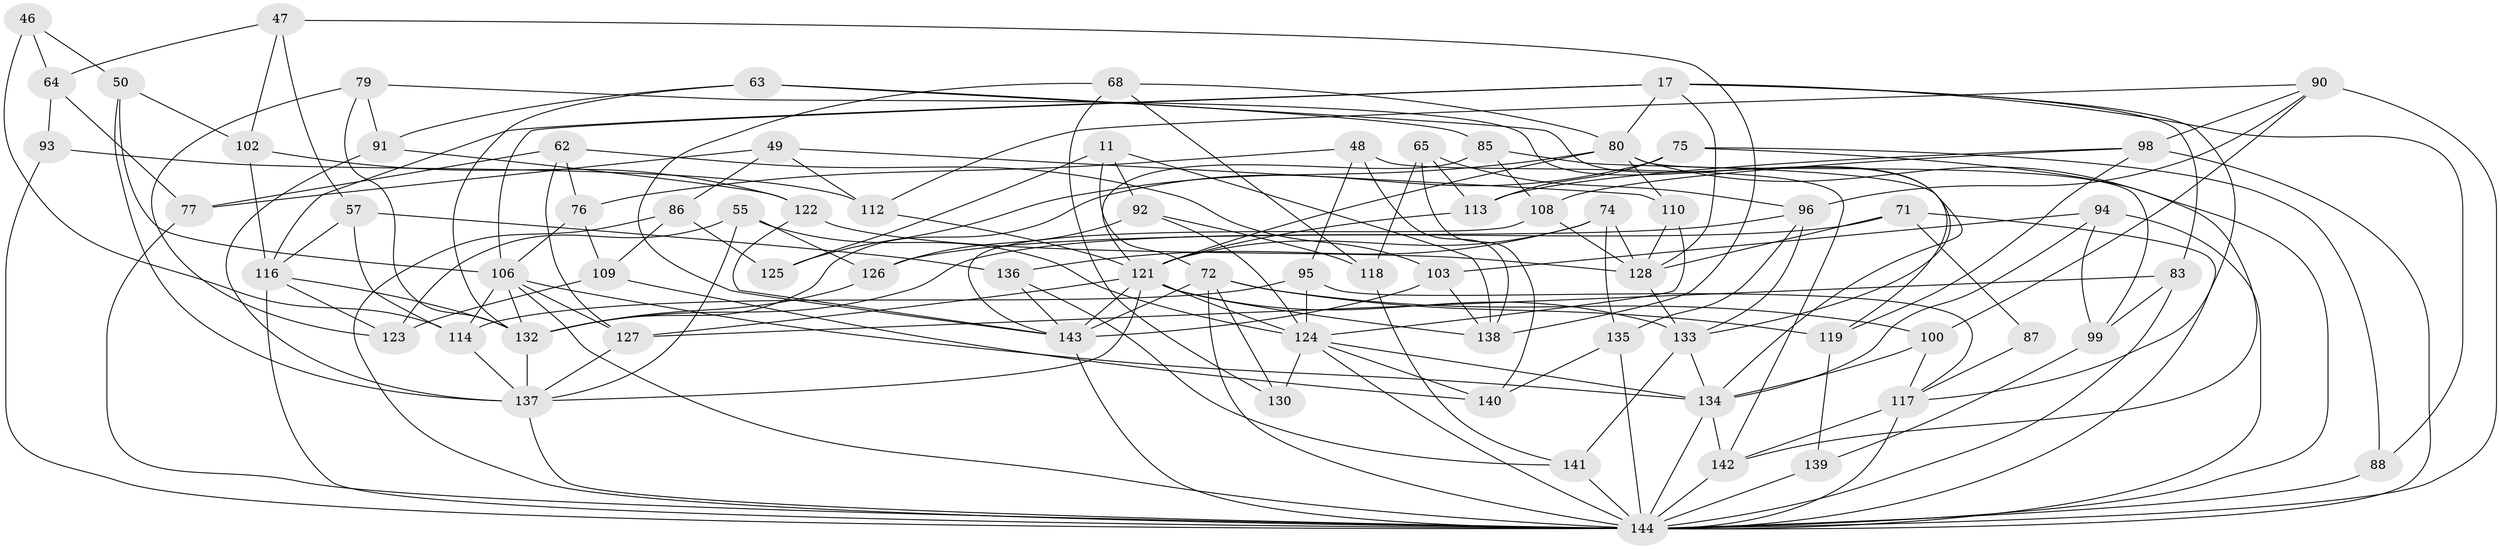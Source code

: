 // original degree distribution, {4: 1.0}
// Generated by graph-tools (version 1.1) at 2025/58/03/09/25 04:58:38]
// undirected, 72 vertices, 177 edges
graph export_dot {
graph [start="1"]
  node [color=gray90,style=filled];
  11 [super="+3"];
  17 [super="+1+6+12"];
  46;
  47;
  48;
  49;
  50;
  55;
  57;
  62;
  63;
  64;
  65;
  68;
  71;
  72 [super="+43"];
  74;
  75;
  76;
  77;
  79;
  80 [super="+52"];
  83 [super="+78+34"];
  85;
  86;
  87;
  88;
  90 [super="+27"];
  91;
  92;
  93;
  94;
  95;
  96 [super="+61"];
  98 [super="+51"];
  99;
  100;
  102;
  103;
  106 [super="+15+30+44"];
  108;
  109;
  110;
  112;
  113;
  114 [super="+19"];
  116 [super="+105"];
  117 [super="+82"];
  118;
  119;
  121 [super="+32+45+120"];
  122;
  123;
  124 [super="+7+54+115"];
  125;
  126;
  127 [super="+111"];
  128 [super="+13+84"];
  130;
  132 [super="+35+56"];
  133 [super="+58"];
  134 [super="+42"];
  135 [super="+24"];
  136;
  137 [super="+18+37+73"];
  138 [super="+29"];
  139;
  140;
  141 [super="+97"];
  142 [super="+101"];
  143 [super="+33+67+89"];
  144 [super="+21+31+22+23+26+131+107+129"];
  11 -- 138 [weight=2];
  11 -- 125 [weight=2];
  11 -- 92;
  11 -- 72;
  17 -- 83 [weight=2];
  17 -- 80;
  17 -- 88;
  17 -- 116 [weight=2];
  17 -- 128;
  17 -- 106 [weight=2];
  17 -- 117;
  46 -- 114 [weight=2];
  46 -- 50;
  46 -- 64;
  47 -- 64;
  47 -- 57;
  47 -- 102;
  47 -- 138;
  48 -- 95;
  48 -- 76;
  48 -- 138;
  48 -- 142;
  49 -- 110;
  49 -- 112;
  49 -- 86;
  49 -- 77;
  50 -- 137;
  50 -- 106;
  50 -- 102;
  55 -- 126;
  55 -- 123;
  55 -- 124;
  55 -- 137;
  57 -- 136;
  57 -- 116;
  57 -- 114;
  62 -- 77;
  62 -- 103;
  62 -- 76;
  62 -- 127;
  63 -- 91;
  63 -- 85;
  63 -- 132;
  63 -- 133;
  64 -- 93;
  64 -- 77;
  65 -- 140;
  65 -- 118;
  65 -- 113;
  65 -- 96;
  68 -- 130;
  68 -- 118;
  68 -- 143;
  68 -- 80;
  71 -- 87;
  71 -- 128;
  71 -- 144;
  71 -- 132;
  72 -- 100;
  72 -- 119;
  72 -- 144;
  72 -- 130;
  72 -- 143;
  74 -- 136;
  74 -- 128;
  74 -- 135;
  74 -- 121;
  75 -- 113;
  75 -- 88;
  75 -- 132;
  75 -- 142;
  76 -- 109;
  76 -- 106;
  77 -- 144;
  79 -- 91;
  79 -- 123;
  79 -- 134;
  79 -- 132;
  80 -- 110;
  80 -- 121 [weight=2];
  80 -- 144;
  80 -- 99;
  80 -- 125;
  83 -- 144 [weight=4];
  83 -- 99;
  83 -- 127;
  85 -- 108;
  85 -- 119;
  85 -- 121;
  86 -- 125;
  86 -- 109;
  86 -- 144;
  87 -- 117 [weight=3];
  88 -- 144 [weight=2];
  90 -- 112;
  90 -- 96 [weight=2];
  90 -- 100;
  90 -- 98;
  90 -- 144;
  91 -- 122;
  91 -- 137;
  92 -- 126;
  92 -- 124;
  92 -- 118;
  93 -- 112;
  93 -- 144 [weight=2];
  94 -- 99;
  94 -- 134;
  94 -- 103;
  94 -- 144;
  95 -- 117;
  95 -- 114;
  95 -- 124;
  96 -- 135;
  96 -- 126;
  96 -- 133;
  98 -- 108;
  98 -- 144 [weight=2];
  98 -- 113;
  98 -- 119;
  99 -- 139;
  100 -- 134;
  100 -- 117;
  102 -- 122;
  102 -- 116;
  103 -- 138;
  103 -- 143;
  106 -- 114;
  106 -- 134 [weight=2];
  106 -- 127;
  106 -- 132;
  106 -- 144;
  108 -- 143;
  108 -- 128;
  109 -- 140;
  109 -- 123;
  110 -- 128;
  110 -- 124;
  112 -- 121;
  113 -- 121;
  114 -- 137;
  116 -- 123;
  116 -- 144 [weight=4];
  116 -- 132;
  117 -- 144 [weight=5];
  117 -- 142;
  118 -- 141;
  119 -- 139;
  121 -- 138;
  121 -- 127;
  121 -- 133 [weight=2];
  121 -- 137;
  121 -- 124 [weight=2];
  121 -- 143;
  122 -- 128;
  122 -- 143;
  124 -- 130 [weight=2];
  124 -- 140;
  124 -- 134 [weight=2];
  124 -- 144;
  126 -- 132;
  127 -- 137 [weight=2];
  128 -- 133 [weight=2];
  132 -- 137;
  133 -- 134;
  133 -- 141;
  134 -- 142;
  134 -- 144;
  135 -- 140;
  135 -- 144 [weight=3];
  136 -- 141;
  136 -- 143;
  137 -- 144 [weight=2];
  139 -- 144 [weight=2];
  141 -- 144 [weight=3];
  142 -- 144 [weight=2];
  143 -- 144 [weight=3];
}

